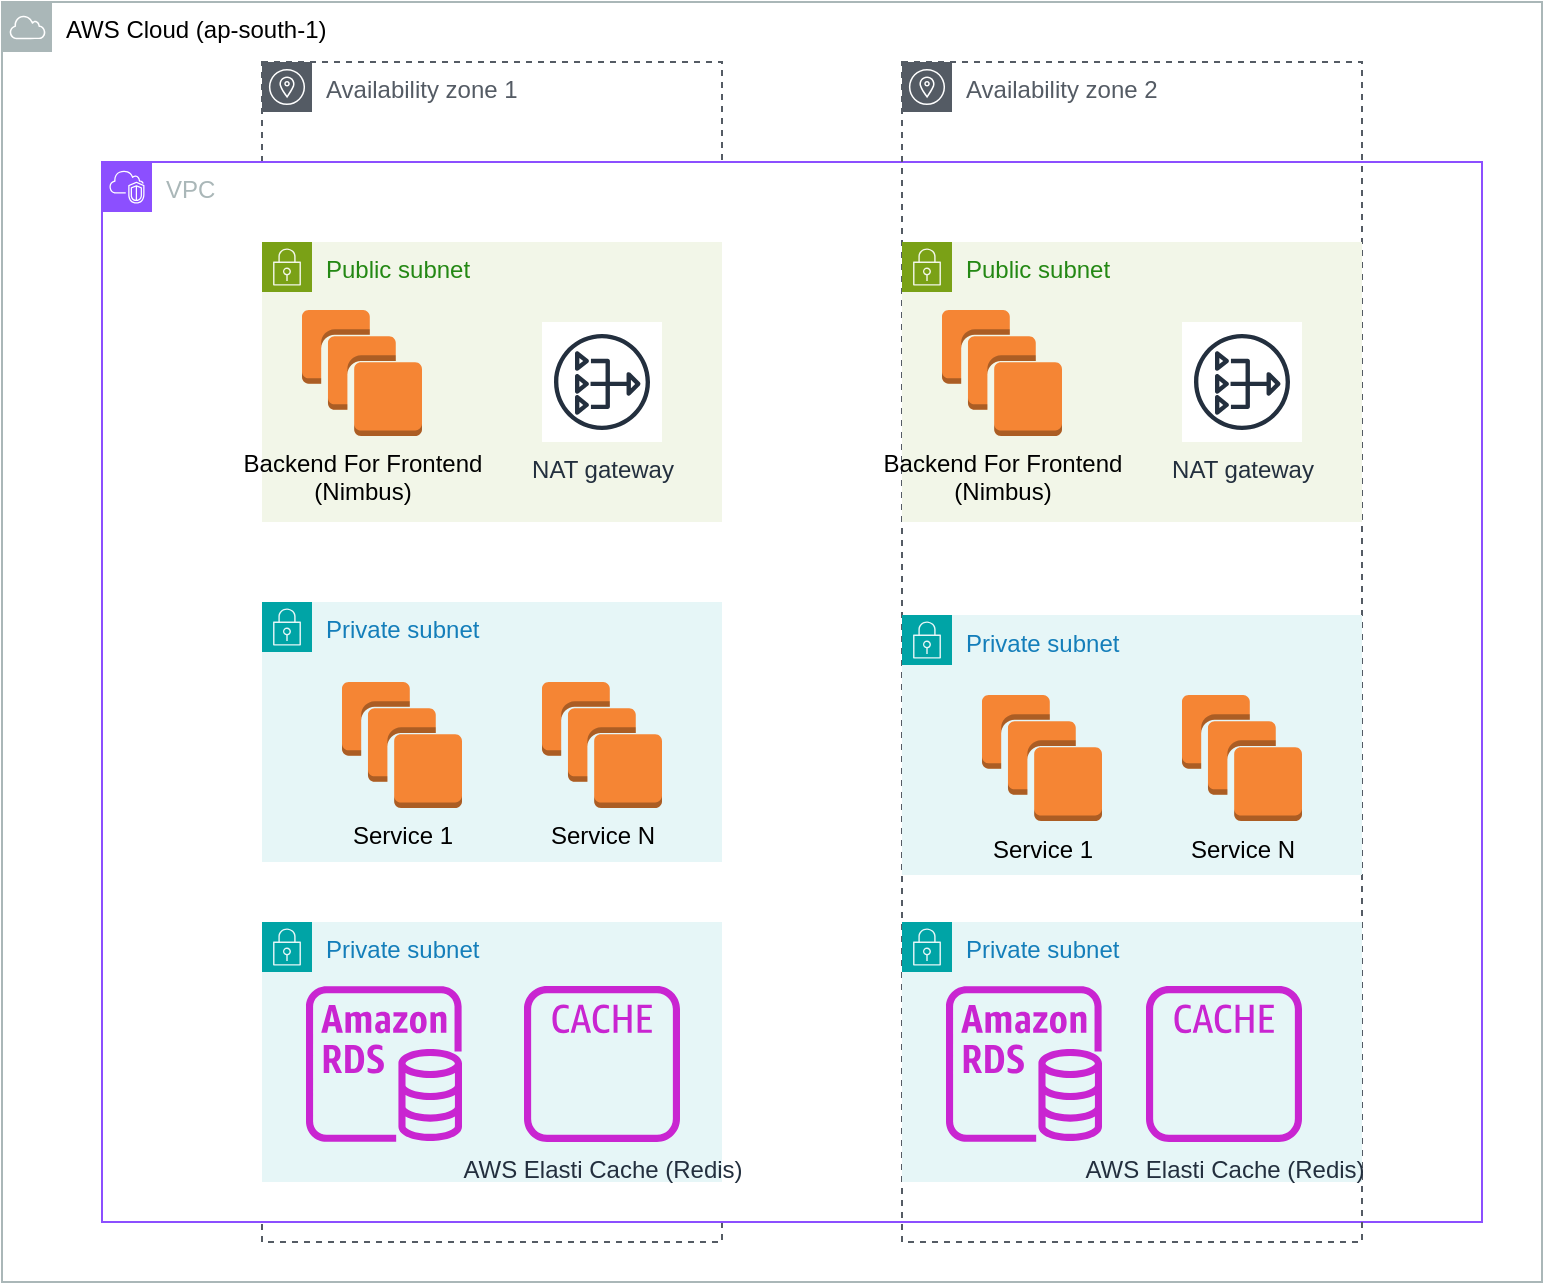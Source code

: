 <mxfile version="24.8.0">
  <diagram name="Page-1" id="WeYYNO_cnOW3rP-ONKd1">
    <mxGraphModel dx="954" dy="646" grid="1" gridSize="10" guides="1" tooltips="1" connect="1" arrows="1" fold="1" page="1" pageScale="1" pageWidth="1920" pageHeight="1200" math="0" shadow="0">
      <root>
        <mxCell id="0" />
        <mxCell id="1" parent="0" />
        <mxCell id="hNXyFlIkJo8MUDTogeBv-33" value="AWS Cloud (ap-south-1)" style="sketch=0;outlineConnect=0;gradientColor=none;html=1;whiteSpace=wrap;fontSize=12;fontStyle=0;shape=mxgraph.aws4.group;grIcon=mxgraph.aws4.group_aws_cloud;strokeColor=#AAB7B8;fillColor=none;verticalAlign=top;align=left;spacingLeft=30;fontColor=#000000;dashed=0;" vertex="1" parent="1">
          <mxGeometry x="90" y="30" width="770" height="640" as="geometry" />
        </mxCell>
        <mxCell id="hNXyFlIkJo8MUDTogeBv-3" value="Availability zone 1" style="sketch=0;outlineConnect=0;gradientColor=none;html=1;whiteSpace=wrap;fontSize=12;fontStyle=0;shape=mxgraph.aws4.group;grIcon=mxgraph.aws4.group_availability_zone;strokeColor=#545B64;fillColor=none;verticalAlign=top;align=left;spacingLeft=30;fontColor=#545B64;dashed=1;" vertex="1" parent="1">
          <mxGeometry x="220" y="60" width="230" height="590" as="geometry" />
        </mxCell>
        <mxCell id="hNXyFlIkJo8MUDTogeBv-1" value="VPC" style="points=[[0,0],[0.25,0],[0.5,0],[0.75,0],[1,0],[1,0.25],[1,0.5],[1,0.75],[1,1],[0.75,1],[0.5,1],[0.25,1],[0,1],[0,0.75],[0,0.5],[0,0.25]];outlineConnect=0;gradientColor=none;html=1;whiteSpace=wrap;fontSize=12;fontStyle=0;container=1;pointerEvents=0;collapsible=0;recursiveResize=0;shape=mxgraph.aws4.group;grIcon=mxgraph.aws4.group_vpc2;strokeColor=#8C4FFF;fillColor=#FFFFFF;verticalAlign=top;align=left;spacingLeft=30;fontColor=#AAB7B8;dashed=0;" vertex="1" parent="1">
          <mxGeometry x="140" y="110" width="690" height="530" as="geometry" />
        </mxCell>
        <mxCell id="hNXyFlIkJo8MUDTogeBv-12" value="Private subnet" style="points=[[0,0],[0.25,0],[0.5,0],[0.75,0],[1,0],[1,0.25],[1,0.5],[1,0.75],[1,1],[0.75,1],[0.5,1],[0.25,1],[0,1],[0,0.75],[0,0.5],[0,0.25]];outlineConnect=0;gradientColor=none;html=1;whiteSpace=wrap;fontSize=12;fontStyle=0;container=1;pointerEvents=0;collapsible=0;recursiveResize=0;shape=mxgraph.aws4.group;grIcon=mxgraph.aws4.group_security_group;grStroke=0;strokeColor=#00A4A6;fillColor=#E6F6F7;verticalAlign=top;align=left;spacingLeft=30;fontColor=#147EBA;dashed=0;" vertex="1" parent="hNXyFlIkJo8MUDTogeBv-1">
          <mxGeometry x="80" y="220" width="230" height="130" as="geometry" />
        </mxCell>
        <mxCell id="hNXyFlIkJo8MUDTogeBv-4" value="Availability zone 2" style="sketch=0;outlineConnect=0;gradientColor=none;html=1;whiteSpace=wrap;fontSize=12;fontStyle=0;shape=mxgraph.aws4.group;grIcon=mxgraph.aws4.group_availability_zone;strokeColor=#545B64;fillColor=none;verticalAlign=top;align=left;spacingLeft=30;fontColor=#545B64;dashed=1;" vertex="1" parent="1">
          <mxGeometry x="540" y="60" width="230" height="590" as="geometry" />
        </mxCell>
        <mxCell id="hNXyFlIkJo8MUDTogeBv-13" value="Service 1" style="outlineConnect=0;dashed=0;verticalLabelPosition=bottom;verticalAlign=top;align=center;html=1;shape=mxgraph.aws3.instances;fillColor=#F58534;gradientColor=none;" vertex="1" parent="1">
          <mxGeometry x="260" y="370" width="60" height="63" as="geometry" />
        </mxCell>
        <mxCell id="hNXyFlIkJo8MUDTogeBv-15" value="Service N" style="outlineConnect=0;dashed=0;verticalLabelPosition=bottom;verticalAlign=top;align=center;html=1;shape=mxgraph.aws3.instances;fillColor=#F58534;gradientColor=none;" vertex="1" parent="1">
          <mxGeometry x="360" y="370" width="60" height="63" as="geometry" />
        </mxCell>
        <mxCell id="hNXyFlIkJo8MUDTogeBv-16" value="Private subnet" style="points=[[0,0],[0.25,0],[0.5,0],[0.75,0],[1,0],[1,0.25],[1,0.5],[1,0.75],[1,1],[0.75,1],[0.5,1],[0.25,1],[0,1],[0,0.75],[0,0.5],[0,0.25]];outlineConnect=0;gradientColor=none;html=1;whiteSpace=wrap;fontSize=12;fontStyle=0;container=1;pointerEvents=0;collapsible=0;recursiveResize=0;shape=mxgraph.aws4.group;grIcon=mxgraph.aws4.group_security_group;grStroke=0;strokeColor=#00A4A6;fillColor=#E6F6F7;verticalAlign=top;align=left;spacingLeft=30;fontColor=#147EBA;dashed=0;" vertex="1" parent="1">
          <mxGeometry x="220" y="490" width="230" height="130" as="geometry" />
        </mxCell>
        <mxCell id="hNXyFlIkJo8MUDTogeBv-17" value="" style="sketch=0;outlineConnect=0;fontColor=#232F3E;gradientColor=none;fillColor=#C925D1;strokeColor=none;dashed=0;verticalLabelPosition=bottom;verticalAlign=top;align=center;html=1;fontSize=12;fontStyle=0;aspect=fixed;pointerEvents=1;shape=mxgraph.aws4.rds_instance;" vertex="1" parent="hNXyFlIkJo8MUDTogeBv-16">
          <mxGeometry x="22" y="32" width="78" height="78" as="geometry" />
        </mxCell>
        <mxCell id="hNXyFlIkJo8MUDTogeBv-34" value="AWS Elasti Cache (Redis)" style="sketch=0;outlineConnect=0;fontColor=#232F3E;gradientColor=none;fillColor=#C925D1;strokeColor=none;dashed=0;verticalLabelPosition=bottom;verticalAlign=top;align=center;html=1;fontSize=12;fontStyle=0;aspect=fixed;pointerEvents=1;shape=mxgraph.aws4.cache_node;" vertex="1" parent="hNXyFlIkJo8MUDTogeBv-16">
          <mxGeometry x="131" y="32" width="78" height="78" as="geometry" />
        </mxCell>
        <mxCell id="hNXyFlIkJo8MUDTogeBv-5" value="Public subnet" style="points=[[0,0],[0.25,0],[0.5,0],[0.75,0],[1,0],[1,0.25],[1,0.5],[1,0.75],[1,1],[0.75,1],[0.5,1],[0.25,1],[0,1],[0,0.75],[0,0.5],[0,0.25]];outlineConnect=0;gradientColor=none;html=1;whiteSpace=wrap;fontSize=12;fontStyle=0;container=1;pointerEvents=0;collapsible=0;recursiveResize=0;shape=mxgraph.aws4.group;grIcon=mxgraph.aws4.group_security_group;grStroke=0;strokeColor=#7AA116;fillColor=#F2F6E8;verticalAlign=top;align=left;spacingLeft=30;fontColor=#248814;dashed=0;" vertex="1" parent="1">
          <mxGeometry x="220" y="150" width="230" height="140" as="geometry" />
        </mxCell>
        <mxCell id="hNXyFlIkJo8MUDTogeBv-6" value="Backend For Frontend&lt;div&gt;(Nimbus)&lt;/div&gt;" style="outlineConnect=0;dashed=0;verticalLabelPosition=bottom;verticalAlign=top;align=center;html=1;shape=mxgraph.aws3.instances;fillColor=#F58534;gradientColor=none;" vertex="1" parent="hNXyFlIkJo8MUDTogeBv-5">
          <mxGeometry x="20" y="34" width="60" height="63" as="geometry" />
        </mxCell>
        <mxCell id="hNXyFlIkJo8MUDTogeBv-7" value="NAT gateway" style="sketch=0;outlineConnect=0;fontColor=#232F3E;gradientColor=none;strokeColor=#232F3E;fillColor=#ffffff;dashed=0;verticalLabelPosition=bottom;verticalAlign=top;align=center;html=1;fontSize=12;fontStyle=0;aspect=fixed;shape=mxgraph.aws4.resourceIcon;resIcon=mxgraph.aws4.nat_gateway;" vertex="1" parent="hNXyFlIkJo8MUDTogeBv-5">
          <mxGeometry x="140" y="40" width="60" height="60" as="geometry" />
        </mxCell>
        <mxCell id="hNXyFlIkJo8MUDTogeBv-23" value="Public subnet" style="points=[[0,0],[0.25,0],[0.5,0],[0.75,0],[1,0],[1,0.25],[1,0.5],[1,0.75],[1,1],[0.75,1],[0.5,1],[0.25,1],[0,1],[0,0.75],[0,0.5],[0,0.25]];outlineConnect=0;gradientColor=none;html=1;whiteSpace=wrap;fontSize=12;fontStyle=0;container=1;pointerEvents=0;collapsible=0;recursiveResize=0;shape=mxgraph.aws4.group;grIcon=mxgraph.aws4.group_security_group;grStroke=0;strokeColor=#7AA116;fillColor=#F2F6E8;verticalAlign=top;align=left;spacingLeft=30;fontColor=#248814;dashed=0;" vertex="1" parent="1">
          <mxGeometry x="540" y="150" width="230" height="140" as="geometry" />
        </mxCell>
        <mxCell id="hNXyFlIkJo8MUDTogeBv-24" value="Backend For Frontend&lt;div&gt;(Nimbus)&lt;/div&gt;" style="outlineConnect=0;dashed=0;verticalLabelPosition=bottom;verticalAlign=top;align=center;html=1;shape=mxgraph.aws3.instances;fillColor=#F58534;gradientColor=none;" vertex="1" parent="hNXyFlIkJo8MUDTogeBv-23">
          <mxGeometry x="20" y="34" width="60" height="63" as="geometry" />
        </mxCell>
        <mxCell id="hNXyFlIkJo8MUDTogeBv-25" value="NAT gateway" style="sketch=0;outlineConnect=0;fontColor=#232F3E;gradientColor=none;strokeColor=#232F3E;fillColor=#ffffff;dashed=0;verticalLabelPosition=bottom;verticalAlign=top;align=center;html=1;fontSize=12;fontStyle=0;aspect=fixed;shape=mxgraph.aws4.resourceIcon;resIcon=mxgraph.aws4.nat_gateway;" vertex="1" parent="hNXyFlIkJo8MUDTogeBv-23">
          <mxGeometry x="140" y="40" width="60" height="60" as="geometry" />
        </mxCell>
        <mxCell id="hNXyFlIkJo8MUDTogeBv-27" value="Private subnet" style="points=[[0,0],[0.25,0],[0.5,0],[0.75,0],[1,0],[1,0.25],[1,0.5],[1,0.75],[1,1],[0.75,1],[0.5,1],[0.25,1],[0,1],[0,0.75],[0,0.5],[0,0.25]];outlineConnect=0;gradientColor=none;html=1;whiteSpace=wrap;fontSize=12;fontStyle=0;container=1;pointerEvents=0;collapsible=0;recursiveResize=0;shape=mxgraph.aws4.group;grIcon=mxgraph.aws4.group_security_group;grStroke=0;strokeColor=#00A4A6;fillColor=#E6F6F7;verticalAlign=top;align=left;spacingLeft=30;fontColor=#147EBA;dashed=0;" vertex="1" parent="1">
          <mxGeometry x="540" y="336.5" width="230" height="130" as="geometry" />
        </mxCell>
        <mxCell id="hNXyFlIkJo8MUDTogeBv-28" value="Service 1" style="outlineConnect=0;dashed=0;verticalLabelPosition=bottom;verticalAlign=top;align=center;html=1;shape=mxgraph.aws3.instances;fillColor=#F58534;gradientColor=none;" vertex="1" parent="1">
          <mxGeometry x="580" y="376.5" width="60" height="63" as="geometry" />
        </mxCell>
        <mxCell id="hNXyFlIkJo8MUDTogeBv-29" value="Service N" style="outlineConnect=0;dashed=0;verticalLabelPosition=bottom;verticalAlign=top;align=center;html=1;shape=mxgraph.aws3.instances;fillColor=#F58534;gradientColor=none;" vertex="1" parent="1">
          <mxGeometry x="680" y="376.5" width="60" height="63" as="geometry" />
        </mxCell>
        <mxCell id="hNXyFlIkJo8MUDTogeBv-30" value="Private subnet" style="points=[[0,0],[0.25,0],[0.5,0],[0.75,0],[1,0],[1,0.25],[1,0.5],[1,0.75],[1,1],[0.75,1],[0.5,1],[0.25,1],[0,1],[0,0.75],[0,0.5],[0,0.25]];outlineConnect=0;gradientColor=none;html=1;whiteSpace=wrap;fontSize=12;fontStyle=0;container=1;pointerEvents=0;collapsible=0;recursiveResize=0;shape=mxgraph.aws4.group;grIcon=mxgraph.aws4.group_security_group;grStroke=0;strokeColor=#00A4A6;fillColor=#E6F6F7;verticalAlign=top;align=left;spacingLeft=30;fontColor=#147EBA;dashed=0;" vertex="1" parent="1">
          <mxGeometry x="540" y="490" width="230" height="130" as="geometry" />
        </mxCell>
        <mxCell id="hNXyFlIkJo8MUDTogeBv-31" value="" style="sketch=0;outlineConnect=0;fontColor=#232F3E;gradientColor=none;fillColor=#C925D1;strokeColor=none;dashed=0;verticalLabelPosition=bottom;verticalAlign=top;align=center;html=1;fontSize=12;fontStyle=0;aspect=fixed;pointerEvents=1;shape=mxgraph.aws4.rds_instance;" vertex="1" parent="hNXyFlIkJo8MUDTogeBv-30">
          <mxGeometry x="22" y="32" width="78" height="78" as="geometry" />
        </mxCell>
        <mxCell id="hNXyFlIkJo8MUDTogeBv-32" value="AWS Elasti Cache (Redis)" style="sketch=0;outlineConnect=0;fontColor=#232F3E;gradientColor=none;fillColor=#C925D1;strokeColor=none;dashed=0;verticalLabelPosition=bottom;verticalAlign=top;align=center;html=1;fontSize=12;fontStyle=0;aspect=fixed;pointerEvents=1;shape=mxgraph.aws4.cache_node;" vertex="1" parent="hNXyFlIkJo8MUDTogeBv-30">
          <mxGeometry x="122" y="32" width="78" height="78" as="geometry" />
        </mxCell>
      </root>
    </mxGraphModel>
  </diagram>
</mxfile>
